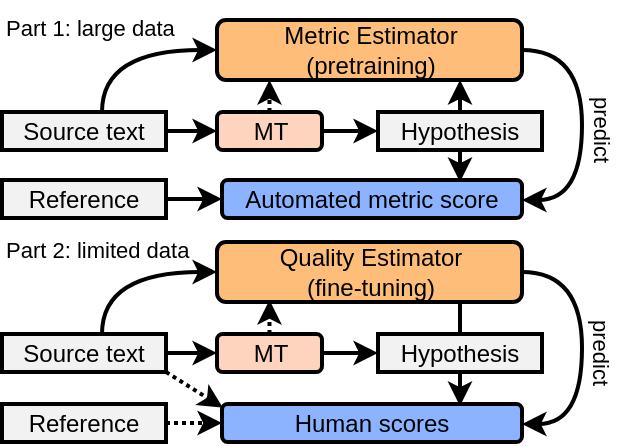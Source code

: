 <mxfile version="20.3.0" type="device"><diagram id="SWQedYVsy_tO1SeeWkI7" name="Page-1"><mxGraphModel dx="842" dy="369" grid="1" gridSize="10" guides="1" tooltips="1" connect="1" arrows="1" fold="1" page="1" pageScale="1" pageWidth="850" pageHeight="1100" math="0" shadow="0"><root><mxCell id="0"/><mxCell id="1" parent="0"/><mxCell id="WvMi6nSrngmVFvmZwXoA-8" style="edgeStyle=orthogonalEdgeStyle;rounded=0;orthogonalLoop=1;jettySize=auto;html=1;entryX=0;entryY=0.5;entryDx=0;entryDy=0;curved=1;strokeWidth=2;" parent="1" source="WWA-em7YGh82n0wcgXo1-28" target="WvMi6nSrngmVFvmZwXoA-7" edge="1"><mxGeometry relative="1" as="geometry"><Array as="points"><mxPoint x="60" y="175"/></Array></mxGeometry></mxCell><mxCell id="WvMi6nSrngmVFvmZwXoA-35" style="edgeStyle=none;rounded=0;orthogonalLoop=1;jettySize=auto;html=1;entryX=0;entryY=0.5;entryDx=0;entryDy=0;strokeWidth=2;" parent="1" source="WWA-em7YGh82n0wcgXo1-28" target="WvMi6nSrngmVFvmZwXoA-2" edge="1"><mxGeometry relative="1" as="geometry"/></mxCell><mxCell id="WWA-em7YGh82n0wcgXo1-28" value="&lt;span style=&quot;font-size: 12px;&quot;&gt;Source text&lt;/span&gt;" style="rounded=0;whiteSpace=wrap;html=1;fontSize=10.5;fillColor=#F2F2F2;strokeWidth=2;" parent="1" vertex="1"><mxGeometry x="10" y="206" width="82" height="19" as="geometry"/></mxCell><mxCell id="QuPqiqQEvVHGriK6TIgU-44" value="&lt;span style=&quot;color: rgb(0, 0, 0); font-family: Helvetica; font-size: 11px; font-style: normal; font-variant-ligatures: normal; font-variant-caps: normal; font-weight: 400; letter-spacing: normal; orphans: 2; text-align: left; text-indent: 0px; text-transform: none; widows: 2; word-spacing: 0px; -webkit-text-stroke-width: 0px; background-color: rgb(255, 255, 255); text-decoration-thickness: initial; text-decoration-style: initial; text-decoration-color: initial; float: none; display: inline !important;&quot;&gt;Part 1: large data&lt;/span&gt;" style="text;whiteSpace=wrap;html=1;" parent="1" vertex="1"><mxGeometry x="10" y="150" width="110" height="27.5" as="geometry"/></mxCell><mxCell id="WvMi6nSrngmVFvmZwXoA-11" style="edgeStyle=orthogonalEdgeStyle;curved=1;rounded=0;orthogonalLoop=1;jettySize=auto;html=1;entryX=0;entryY=0.5;entryDx=0;entryDy=0;strokeWidth=2;" parent="1" source="WvMi6nSrngmVFvmZwXoA-1" target="WvMi6nSrngmVFvmZwXoA-10" edge="1"><mxGeometry relative="1" as="geometry"/></mxCell><mxCell id="WvMi6nSrngmVFvmZwXoA-1" value="&lt;span style=&quot;font-size: 12px;&quot;&gt;Reference&lt;/span&gt;" style="rounded=0;whiteSpace=wrap;html=1;fontSize=10.5;fillColor=#F2F2F2;strokeWidth=2;" parent="1" vertex="1"><mxGeometry x="10" y="240" width="82" height="19" as="geometry"/></mxCell><mxCell id="WvMi6nSrngmVFvmZwXoA-36" style="edgeStyle=none;rounded=0;orthogonalLoop=1;jettySize=auto;html=1;entryX=0;entryY=0.5;entryDx=0;entryDy=0;strokeWidth=2;" parent="1" source="WvMi6nSrngmVFvmZwXoA-2" target="WvMi6nSrngmVFvmZwXoA-4" edge="1"><mxGeometry relative="1" as="geometry"/></mxCell><mxCell id="WvMi6nSrngmVFvmZwXoA-37" style="edgeStyle=none;rounded=0;orthogonalLoop=1;jettySize=auto;html=1;entryX=0.172;entryY=1;entryDx=0;entryDy=0;entryPerimeter=0;strokeWidth=2;dashed=1;dashPattern=1 1;" parent="1" source="WvMi6nSrngmVFvmZwXoA-2" target="WvMi6nSrngmVFvmZwXoA-7" edge="1"><mxGeometry relative="1" as="geometry"/></mxCell><mxCell id="WvMi6nSrngmVFvmZwXoA-2" value="MT" style="rounded=1;whiteSpace=wrap;html=1;fillColor=#FFD4BF;strokeWidth=2;" parent="1" vertex="1"><mxGeometry x="117.5" y="206" width="52.5" height="19" as="geometry"/></mxCell><mxCell id="WvMi6nSrngmVFvmZwXoA-9" style="rounded=0;orthogonalLoop=1;jettySize=auto;html=1;strokeWidth=2;" parent="1" source="WvMi6nSrngmVFvmZwXoA-4" edge="1"><mxGeometry relative="1" as="geometry"><mxPoint x="239" y="190" as="targetPoint"/></mxGeometry></mxCell><mxCell id="WvMi6nSrngmVFvmZwXoA-4" value="&lt;span style=&quot;font-size: 12px;&quot;&gt;Hypothesis&lt;/span&gt;" style="rounded=0;whiteSpace=wrap;html=1;fontSize=10.5;fillColor=#F2F2F2;strokeWidth=2;" parent="1" vertex="1"><mxGeometry x="198" y="206" width="82" height="19" as="geometry"/></mxCell><mxCell id="WvMi6nSrngmVFvmZwXoA-13" style="edgeStyle=orthogonalEdgeStyle;curved=1;rounded=0;orthogonalLoop=1;jettySize=auto;html=1;entryX=1;entryY=0.5;entryDx=0;entryDy=0;strokeWidth=2;" parent="1" source="WvMi6nSrngmVFvmZwXoA-7" target="WvMi6nSrngmVFvmZwXoA-10" edge="1"><mxGeometry relative="1" as="geometry"><Array as="points"><mxPoint x="300" y="175"/><mxPoint x="300" y="250"/><mxPoint x="270" y="250"/></Array></mxGeometry></mxCell><mxCell id="WvMi6nSrngmVFvmZwXoA-14" value="predict" style="edgeLabel;html=1;align=center;verticalAlign=middle;resizable=0;points=[];rotation=90;" parent="WvMi6nSrngmVFvmZwXoA-13" vertex="1" connectable="0"><mxGeometry x="0.252" relative="1" as="geometry"><mxPoint x="10" y="-16" as="offset"/></mxGeometry></mxCell><mxCell id="WvMi6nSrngmVFvmZwXoA-7" value="Metric Estimator&lt;br&gt;(pretraining)" style="rounded=1;whiteSpace=wrap;html=1;fillColor=#FFBD7A;strokeWidth=2;" parent="1" vertex="1"><mxGeometry x="117.5" y="160" width="152.5" height="30" as="geometry"/></mxCell><mxCell id="WvMi6nSrngmVFvmZwXoA-10" value="Automated metric score" style="rounded=1;whiteSpace=wrap;html=1;fillColor=#8CB3FF;strokeWidth=2;" parent="1" vertex="1"><mxGeometry x="120" y="240" width="150" height="19" as="geometry"/></mxCell><mxCell id="WvMi6nSrngmVFvmZwXoA-12" style="edgeStyle=orthogonalEdgeStyle;curved=1;rounded=0;orthogonalLoop=1;jettySize=auto;html=1;strokeWidth=2;" parent="1" edge="1"><mxGeometry relative="1" as="geometry"><mxPoint x="239.0" y="225" as="sourcePoint"/><mxPoint x="238.994" y="241" as="targetPoint"/></mxGeometry></mxCell><mxCell id="WvMi6nSrngmVFvmZwXoA-18" style="edgeStyle=orthogonalEdgeStyle;rounded=0;orthogonalLoop=1;jettySize=auto;html=1;entryX=0;entryY=0.5;entryDx=0;entryDy=0;curved=1;strokeWidth=2;" parent="1" source="WvMi6nSrngmVFvmZwXoA-19" target="WvMi6nSrngmVFvmZwXoA-29" edge="1"><mxGeometry relative="1" as="geometry"><Array as="points"><mxPoint x="60" y="286"/></Array></mxGeometry></mxCell><mxCell id="WvMi6nSrngmVFvmZwXoA-32" style="rounded=0;orthogonalLoop=1;jettySize=auto;html=1;entryX=0.003;entryY=0.098;entryDx=0;entryDy=0;strokeWidth=2;exitX=1;exitY=1;exitDx=0;exitDy=0;entryPerimeter=0;dashed=1;dashPattern=1 1;" parent="1" source="WvMi6nSrngmVFvmZwXoA-19" target="WvMi6nSrngmVFvmZwXoA-30" edge="1"><mxGeometry relative="1" as="geometry"/></mxCell><mxCell id="WvMi6nSrngmVFvmZwXoA-19" value="&lt;span style=&quot;font-size: 12px;&quot;&gt;Source text&lt;/span&gt;" style="rounded=0;whiteSpace=wrap;html=1;fontSize=10.5;fillColor=#F2F2F2;strokeWidth=2;" parent="1" vertex="1"><mxGeometry x="10" y="317" width="82" height="19" as="geometry"/></mxCell><mxCell id="WvMi6nSrngmVFvmZwXoA-20" value="&lt;span style=&quot;color: rgb(0, 0, 0); font-family: Helvetica; font-size: 11px; font-style: normal; font-variant-ligatures: normal; font-variant-caps: normal; font-weight: 400; letter-spacing: normal; orphans: 2; text-align: left; text-indent: 0px; text-transform: none; widows: 2; word-spacing: 0px; -webkit-text-stroke-width: 0px; background-color: rgb(255, 255, 255); text-decoration-thickness: initial; text-decoration-style: initial; text-decoration-color: initial; float: none; display: inline !important;&quot;&gt;Part 2: limited data&lt;/span&gt;" style="text;whiteSpace=wrap;html=1;" parent="1" vertex="1"><mxGeometry x="10" y="261" width="110" height="27.5" as="geometry"/></mxCell><mxCell id="hisVk24BWLHgQHTC24hs-1" style="rounded=0;orthogonalLoop=1;jettySize=auto;html=1;entryX=0;entryY=0.5;entryDx=0;entryDy=0;strokeWidth=2;dashed=1;dashPattern=1 1;" parent="1" source="WvMi6nSrngmVFvmZwXoA-22" target="WvMi6nSrngmVFvmZwXoA-30" edge="1"><mxGeometry relative="1" as="geometry"/></mxCell><mxCell id="WvMi6nSrngmVFvmZwXoA-22" value="&lt;span style=&quot;font-size: 12px;&quot;&gt;Reference&lt;/span&gt;" style="rounded=0;whiteSpace=wrap;html=1;fontSize=10.5;fillColor=#F2F2F2;strokeWidth=2;" parent="1" vertex="1"><mxGeometry x="10" y="352" width="82" height="19" as="geometry"/></mxCell><mxCell id="WvMi6nSrngmVFvmZwXoA-25" style="edgeStyle=orthogonalEdgeStyle;curved=1;rounded=0;orthogonalLoop=1;jettySize=auto;html=1;strokeWidth=2;" parent="1" source="WvMi6nSrngmVFvmZwXoA-26" edge="1"><mxGeometry relative="1" as="geometry"><mxPoint x="239" y="301" as="targetPoint"/></mxGeometry></mxCell><mxCell id="WvMi6nSrngmVFvmZwXoA-26" value="&lt;span style=&quot;font-size: 12px;&quot;&gt;Hypothesis&lt;/span&gt;" style="rounded=0;whiteSpace=wrap;html=1;fontSize=10.5;fillColor=#F2F2F2;strokeWidth=2;" parent="1" vertex="1"><mxGeometry x="198" y="317" width="82" height="19" as="geometry"/></mxCell><mxCell id="WvMi6nSrngmVFvmZwXoA-27" style="edgeStyle=orthogonalEdgeStyle;curved=1;rounded=0;orthogonalLoop=1;jettySize=auto;html=1;entryX=1;entryY=0.5;entryDx=0;entryDy=0;strokeWidth=2;" parent="1" source="WvMi6nSrngmVFvmZwXoA-29" target="WvMi6nSrngmVFvmZwXoA-30" edge="1"><mxGeometry relative="1" as="geometry"><Array as="points"><mxPoint x="300" y="286"/><mxPoint x="300" y="362"/><mxPoint x="270" y="362"/></Array></mxGeometry></mxCell><mxCell id="WvMi6nSrngmVFvmZwXoA-28" value="predict" style="edgeLabel;html=1;align=center;verticalAlign=middle;resizable=0;points=[];rotation=90;" parent="WvMi6nSrngmVFvmZwXoA-27" vertex="1" connectable="0"><mxGeometry x="0.252" relative="1" as="geometry"><mxPoint x="10" y="-16" as="offset"/></mxGeometry></mxCell><mxCell id="WvMi6nSrngmVFvmZwXoA-29" value="Quality Estimator&lt;br&gt;(fine-tuning)" style="rounded=1;whiteSpace=wrap;html=1;fillColor=#FFBD7A;strokeWidth=2;" parent="1" vertex="1"><mxGeometry x="117.5" y="271" width="152.5" height="30" as="geometry"/></mxCell><mxCell id="WvMi6nSrngmVFvmZwXoA-30" value="Human scores" style="rounded=1;whiteSpace=wrap;html=1;fillColor=#8CB3FF;strokeWidth=2;" parent="1" vertex="1"><mxGeometry x="120" y="352" width="150" height="19" as="geometry"/></mxCell><mxCell id="WvMi6nSrngmVFvmZwXoA-31" style="edgeStyle=orthogonalEdgeStyle;curved=1;rounded=0;orthogonalLoop=1;jettySize=auto;html=1;strokeWidth=2;" parent="1" edge="1"><mxGeometry relative="1" as="geometry"><mxPoint x="239" y="337" as="sourcePoint"/><mxPoint x="238.994" y="353" as="targetPoint"/></mxGeometry></mxCell><mxCell id="WvMi6nSrngmVFvmZwXoA-40" style="edgeStyle=none;rounded=0;orthogonalLoop=1;jettySize=auto;html=1;entryX=0;entryY=0.5;entryDx=0;entryDy=0;strokeWidth=2;exitX=1;exitY=0.5;exitDx=0;exitDy=0;" parent="1" source="WvMi6nSrngmVFvmZwXoA-19" target="WvMi6nSrngmVFvmZwXoA-43" edge="1"><mxGeometry relative="1" as="geometry"><mxPoint x="102.0" y="328.863" as="sourcePoint"/></mxGeometry></mxCell><mxCell id="WvMi6nSrngmVFvmZwXoA-41" style="edgeStyle=none;rounded=0;orthogonalLoop=1;jettySize=auto;html=1;entryX=0;entryY=0.5;entryDx=0;entryDy=0;strokeWidth=2;" parent="1" source="WvMi6nSrngmVFvmZwXoA-43" target="WvMi6nSrngmVFvmZwXoA-26" edge="1"><mxGeometry relative="1" as="geometry"><mxPoint x="188" y="328.5" as="targetPoint"/></mxGeometry></mxCell><mxCell id="WvMi6nSrngmVFvmZwXoA-42" style="edgeStyle=none;rounded=0;orthogonalLoop=1;jettySize=auto;html=1;entryX=0.172;entryY=1;entryDx=0;entryDy=0;entryPerimeter=0;strokeWidth=2;dashed=1;dashPattern=1 1;" parent="1" source="WvMi6nSrngmVFvmZwXoA-43" edge="1"><mxGeometry relative="1" as="geometry"><mxPoint x="143.73" y="300" as="targetPoint"/></mxGeometry></mxCell><mxCell id="WvMi6nSrngmVFvmZwXoA-43" value="MT" style="rounded=1;whiteSpace=wrap;html=1;fillColor=#FFD4BF;strokeWidth=2;" parent="1" vertex="1"><mxGeometry x="117.5" y="317" width="52.5" height="19" as="geometry"/></mxCell></root></mxGraphModel></diagram></mxfile>
